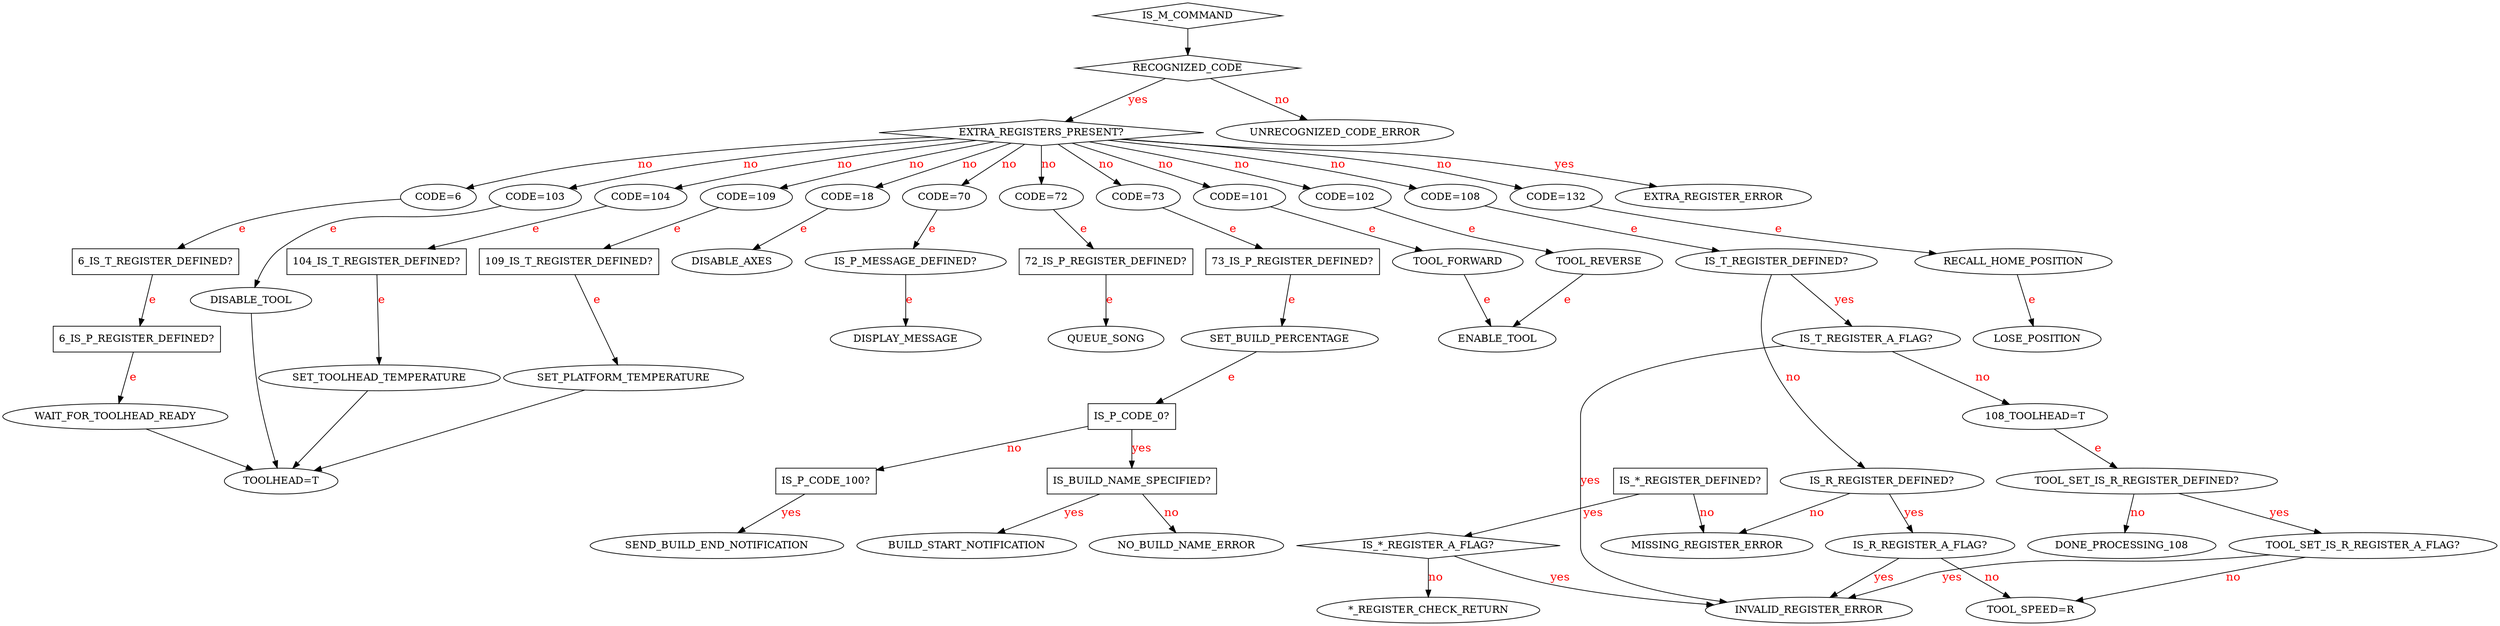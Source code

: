 // vim:ai:et:fenc=utf-8:ff=unix:sw=4:ts=4:

digraph
{
  rankdir=TB;

  edge[
  fontsize = 16
  fontcolor = "Red"
  ]

  "IS_M_COMMAND" [shape=diamond];
  "IS_*_REGISTER_DEFINED?" [shape=rectangle];
  "IS_*_REGISTER_A_FLAG?" [shape=diamond];
  "6_IS_T_REGISTER_DEFINED?" [shape=rectangle];
  "6_IS_P_REGISTER_DEFINED?" [shape=rectangle];
  "72_IS_P_REGISTER_DEFINED?" [shape=rectangle];
  "73_IS_P_REGISTER_DEFINED?" [shape=rectangle];
  "104_IS_T_REGISTER_DEFINED?" [shape=rectangle];
  "109_IS_T_REGISTER_DEFINED?" [shape=rectangle];
  "IS_P_CODE_0?" [shape=rectangle];
  "IS_P_CODE_100?" [shape=rectangle];
  "IS_BUILD_NAME_SPECIFIED?" [shape=rectangle];
  "RECOGNIZED_CODE" [shape=diamond];
  "EXTRA_REGISTERS_PRESENT?" [shape=diamond];
  "TOOLHEAD=T"
  "IS_M_COMMAND" -> "RECOGNIZED_CODE";
  "RECOGNIZED_CODE" -> "UNRECOGNIZED_CODE_ERROR" [label="no"];
  "RECOGNIZED_CODE" -> "EXTRA_REGISTERS_PRESENT?" [label="yes"];
  "EXTRA_REGISTERS_PRESENT?" -> "CODE=6" [label="no" weight=10];
  "EXTRA_REGISTERS_PRESENT?" -> "CODE=18" [label="no" weight=10];
  "EXTRA_REGISTERS_PRESENT?" -> "CODE=70" [label="no" weight=10];
  "EXTRA_REGISTERS_PRESENT?" -> "CODE=72" [label="no" weight=10];
  "EXTRA_REGISTERS_PRESENT?" -> "CODE=73" [label="no" weight=10];
  "EXTRA_REGISTERS_PRESENT?" -> "CODE=101" [label="no" weight=10];
  "EXTRA_REGISTERS_PRESENT?" -> "CODE=102" [label="no" weight=10];
  "EXTRA_REGISTERS_PRESENT?" -> "CODE=103" [label="no" weight=10];
  "EXTRA_REGISTERS_PRESENT?" -> "CODE=104" [label="no" weight=10];
  "EXTRA_REGISTERS_PRESENT?" -> "CODE=108" [label="no" weight=10];
  "EXTRA_REGISTERS_PRESENT?" -> "CODE=109" [label="no" weight=10];
  "EXTRA_REGISTERS_PRESENT?" -> "CODE=132" [label="no" weight=10];
  "EXTRA_REGISTERS_PRESENT?" -> "EXTRA_REGISTER_ERROR" [weight=10 label="yes"];
  "CODE=6" -> "6_IS_T_REGISTER_DEFINED?" [label="e"];
  "6_IS_T_REGISTER_DEFINED?" -> "6_IS_P_REGISTER_DEFINED?" [label="e"];
  "6_IS_P_REGISTER_DEFINED?" -> "WAIT_FOR_TOOLHEAD_READY" [label="e"];
  "WAIT_FOR_TOOLHEAD_READY" -> "TOOLHEAD=T";
  "CODE=18" -> "DISABLE_AXES" [label="e"];
  "CODE=70" -> "IS_P_MESSAGE_DEFINED?" [label="e"];
  "IS_P_MESSAGE_DEFINED?" -> "DISPLAY_MESSAGE" [label="e"];
  "CODE=72" -> "72_IS_P_REGISTER_DEFINED?" [label="e"];
  "72_IS_P_REGISTER_DEFINED?" -> "QUEUE_SONG" [label="e"];
  "CODE=73" -> "73_IS_P_REGISTER_DEFINED?" [label="e"];
  "73_IS_P_REGISTER_DEFINED?" -> "SET_BUILD_PERCENTAGE" [label="e"];
  "SET_BUILD_PERCENTAGE" -> "IS_P_CODE_0?" [label="e"];
  "IS_P_CODE_0?" -> "IS_BUILD_NAME_SPECIFIED?" [label="yes"];
  "IS_BUILD_NAME_SPECIFIED?" -> "BUILD_START_NOTIFICATION" [label="yes"];
  "IS_BUILD_NAME_SPECIFIED?" -> "NO_BUILD_NAME_ERROR" [label="no"];
  "IS_P_CODE_0?" -> "IS_P_CODE_100?" [label="no"];
  "IS_P_CODE_100?" -> "SEND_BUILD_END_NOTIFICATION" [label="yes"]
  "CODE=101" -> "TOOL_FORWARD" [label="e"];
  "CODE=102" -> "TOOL_REVERSE" [label="e"];
  "TOOL_REVERSE" -> "ENABLE_TOOL" [label="e"];
  "TOOL_FORWARD" -> "ENABLE_TOOL" [label="e"];
  "CODE=103" -> "DISABLE_TOOL" [label="e"];
  "DISABLE_TOOL" -> "TOOLHEAD=T"
  "CODE=104" -> "104_IS_T_REGISTER_DEFINED?" [label="e"];
  "104_IS_T_REGISTER_DEFINED?" -> "SET_TOOLHEAD_TEMPERATURE" [label="e"];
  "SET_TOOLHEAD_TEMPERATURE" -> "TOOLHEAD=T"
  "CODE=108" -> "IS_T_REGISTER_DEFINED?" [label="e"];
  "IS_T_REGISTER_DEFINED?" -> "IS_T_REGISTER_A_FLAG?" [label="yes"];
  "IS_T_REGISTER_A_FLAG?" -> "INVALID_REGISTER_ERROR" [label="yes"];
  "IS_T_REGISTER_A_FLAG?" -> "108_TOOLHEAD=T" [label="no"];
  "108_TOOLHEAD=T" -> "TOOL_SET_IS_R_REGISTER_DEFINED?" [label="e"];
  "TOOL_SET_IS_R_REGISTER_DEFINED?" -> "TOOL_SET_IS_R_REGISTER_A_FLAG?" [label="yes"];
  "TOOL_SET_IS_R_REGISTER_A_FLAG?" -> "INVALID_REGISTER_ERROR" [label="yes"];
  "TOOL_SET_IS_R_REGISTER_DEFINED?" -> "DONE_PROCESSING_108" [label="no"];
  "TOOL_SET_IS_R_REGISTER_A_FLAG?" -> "TOOL_SPEED=R" [label="no"];
  "IS_T_REGISTER_DEFINED?" -> "IS_R_REGISTER_DEFINED?" [label="no"];
  "IS_R_REGISTER_DEFINED?" -> "MISSING_REGISTER_ERROR" [label="no"];
  "IS_R_REGISTER_DEFINED?" -> "IS_R_REGISTER_A_FLAG?" [label="yes"];
  "IS_R_REGISTER_A_FLAG?" -> "INVALID_REGISTER_ERROR" [label="yes"];
  "IS_R_REGISTER_A_FLAG?" -> "TOOL_SPEED=R" [label="no"];
  "CODE=109" -> "109_IS_T_REGISTER_DEFINED?" [label="e"];
  "109_IS_T_REGISTER_DEFINED?" -> "SET_PLATFORM_TEMPERATURE" [label="e"];
  "SET_PLATFORM_TEMPERATURE" -> "TOOLHEAD=T";
  "CODE=132" -> "RECALL_HOME_POSITION" [label="e"];
  "RECALL_HOME_POSITION" -> "LOSE_POSITION" [label="e"];
  "IS_*_REGISTER_DEFINED?" -> "MISSING_REGISTER_ERROR" [label="no"];
  "IS_*_REGISTER_DEFINED?" -> "IS_*_REGISTER_A_FLAG?" [label="yes"];
  "IS_*_REGISTER_A_FLAG?" -> "INVALID_REGISTER_ERROR" [label="yes"];
  "IS_*_REGISTER_A_FLAG?" -> "*_REGISTER_CHECK_RETURN" [label="no"];
 }



